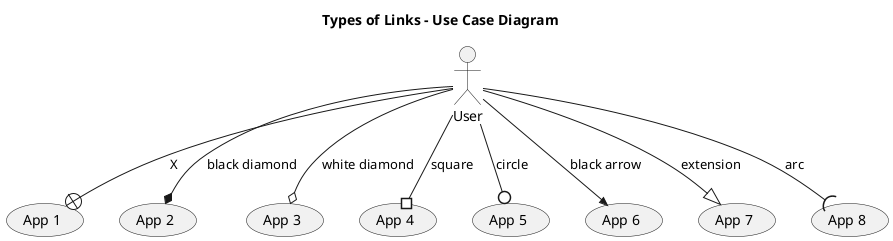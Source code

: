 @startuml Types_of_Links

title Types of Links - Use Case Diagram

actor User

User --+ (App 1) : X
User --* (App 2) : black diamond
User --o (App 3) : white diamond
User --# (App 4) : square
User --0 (App 5) : circle
User -->> (App 6) : black arrow
User --|> (App 7) : extension
User --( (App 8) : arc



@enduml